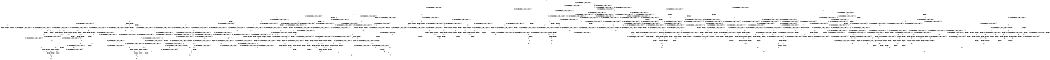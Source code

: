 digraph BCG {
size = "7, 10.5";
center = TRUE;
node [shape = circle];
0 [peripheries = 2];
0 -> 1 [label = "EX !0 !ATOMIC_EXCH_BRANCH (1, +1, TRUE, +1, 1, FALSE) !{}"];
0 -> 2 [label = "EX !2 !ATOMIC_EXCH_BRANCH (1, +1, TRUE, +0, 3, TRUE) !{}"];
0 -> 3 [label = "EX !1 !ATOMIC_EXCH_BRANCH (1, +0, TRUE, +0, 1, TRUE) !{}"];
1 -> 4 [label = "EX !2 !ATOMIC_EXCH_BRANCH (1, +1, TRUE, +0, 3, FALSE) !{0}"];
1 -> 5 [label = "EX !1 !ATOMIC_EXCH_BRANCH (1, +0, TRUE, +0, 1, FALSE) !{0}"];
1 -> 6 [label = "TERMINATE !0"];
2 -> 7 [label = "EX !0 !ATOMIC_EXCH_BRANCH (1, +1, TRUE, +1, 1, TRUE) !{0, 1, 2}"];
2 -> 8 [label = "EX !1 !ATOMIC_EXCH_BRANCH (1, +0, TRUE, +0, 1, FALSE) !{0, 1, 2}"];
2 -> 9 [label = "TERMINATE !2"];
2 -> 10 [label = "EX !0 !ATOMIC_EXCH_BRANCH (1, +1, TRUE, +1, 1, TRUE) !{0, 1, 2}"];
3 -> 11 [label = "EX !1 !ATOMIC_EXCH_BRANCH (1, +0, TRUE, +0, 1, TRUE) !{0, 1}"];
3 -> 12 [label = "EX !0 !ATOMIC_EXCH_BRANCH (1, +1, TRUE, +1, 1, FALSE) !{0, 1}"];
3 -> 13 [label = "EX !2 !ATOMIC_EXCH_BRANCH (1, +1, TRUE, +0, 3, TRUE) !{0, 1}"];
3 -> 14 [label = "EX !0 !ATOMIC_EXCH_BRANCH (1, +1, TRUE, +1, 1, FALSE) !{0, 1}"];
4 -> 15 [label = "EX !2 !ATOMIC_EXCH_BRANCH (1, +0, TRUE, +1, 1, TRUE) !{0, 1, 2}"];
4 -> 16 [label = "EX !1 !ATOMIC_EXCH_BRANCH (1, +0, TRUE, +0, 1, FALSE) !{0, 1, 2}"];
4 -> 17 [label = "TERMINATE !0"];
5 -> 18 [label = "EX !2 !ATOMIC_EXCH_BRANCH (1, +1, TRUE, +0, 3, TRUE) !{0, 1}"];
5 -> 19 [label = "TERMINATE !0"];
5 -> 20 [label = "TERMINATE !1"];
6 -> 21 [label = "EX !2 !ATOMIC_EXCH_BRANCH (1, +1, TRUE, +0, 3, FALSE) !{}"];
6 -> 22 [label = "EX !1 !ATOMIC_EXCH_BRANCH (1, +0, TRUE, +0, 1, FALSE) !{}"];
7 -> 7 [label = "EX !0 !ATOMIC_EXCH_BRANCH (1, +1, TRUE, +1, 1, TRUE) !{0, 1, 2}"];
7 -> 23 [label = "EX !1 !ATOMIC_EXCH_BRANCH (1, +0, TRUE, +0, 1, FALSE) !{0, 1, 2}"];
7 -> 24 [label = "TERMINATE !2"];
7 -> 10 [label = "EX !0 !ATOMIC_EXCH_BRANCH (1, +1, TRUE, +1, 1, TRUE) !{0, 1, 2}"];
8 -> 25 [label = "EX !0 !ATOMIC_EXCH_BRANCH (1, +1, TRUE, +1, 1, FALSE) !{0, 1, 2}"];
8 -> 26 [label = "TERMINATE !2"];
8 -> 27 [label = "TERMINATE !1"];
8 -> 28 [label = "EX !0 !ATOMIC_EXCH_BRANCH (1, +1, TRUE, +1, 1, FALSE) !{0, 1, 2}"];
9 -> 29 [label = "EX !0 !ATOMIC_EXCH_BRANCH (1, +1, TRUE, +1, 1, TRUE) !{0, 1}"];
9 -> 30 [label = "EX !1 !ATOMIC_EXCH_BRANCH (1, +0, TRUE, +0, 1, FALSE) !{0, 1}"];
9 -> 31 [label = "EX !0 !ATOMIC_EXCH_BRANCH (1, +1, TRUE, +1, 1, TRUE) !{0, 1}"];
10 -> 32 [label = "EX !1 !ATOMIC_EXCH_BRANCH (1, +0, TRUE, +0, 1, FALSE) !{0, 1, 2}"];
10 -> 10 [label = "EX !0 !ATOMIC_EXCH_BRANCH (1, +1, TRUE, +1, 1, TRUE) !{0, 1, 2}"];
10 -> 33 [label = "EX !1 !ATOMIC_EXCH_BRANCH (1, +0, TRUE, +0, 1, FALSE) !{0, 1, 2}"];
10 -> 34 [label = "TERMINATE !2"];
11 -> 11 [label = "EX !1 !ATOMIC_EXCH_BRANCH (1, +0, TRUE, +0, 1, TRUE) !{0, 1}"];
11 -> 12 [label = "EX !0 !ATOMIC_EXCH_BRANCH (1, +1, TRUE, +1, 1, FALSE) !{0, 1}"];
11 -> 13 [label = "EX !2 !ATOMIC_EXCH_BRANCH (1, +1, TRUE, +0, 3, TRUE) !{0, 1}"];
11 -> 14 [label = "EX !0 !ATOMIC_EXCH_BRANCH (1, +1, TRUE, +1, 1, FALSE) !{0, 1}"];
12 -> 35 [label = "EX !1 !ATOMIC_EXCH_BRANCH (1, +0, TRUE, +0, 1, FALSE) !{0, 1}"];
12 -> 36 [label = "EX !2 !ATOMIC_EXCH_BRANCH (1, +1, TRUE, +0, 3, FALSE) !{0, 1}"];
12 -> 37 [label = "TERMINATE !0"];
13 -> 8 [label = "EX !1 !ATOMIC_EXCH_BRANCH (1, +0, TRUE, +0, 1, FALSE) !{0, 1, 2}"];
13 -> 38 [label = "EX !0 !ATOMIC_EXCH_BRANCH (1, +1, TRUE, +1, 1, TRUE) !{0, 1, 2}"];
13 -> 39 [label = "TERMINATE !2"];
13 -> 40 [label = "EX !0 !ATOMIC_EXCH_BRANCH (1, +1, TRUE, +1, 1, TRUE) !{0, 1, 2}"];
14 -> 41 [label = "EX !1 !ATOMIC_EXCH_BRANCH (1, +0, TRUE, +0, 1, FALSE) !{0, 1}"];
14 -> 42 [label = "EX !1 !ATOMIC_EXCH_BRANCH (1, +0, TRUE, +0, 1, FALSE) !{0, 1}"];
14 -> 43 [label = "EX !2 !ATOMIC_EXCH_BRANCH (1, +1, TRUE, +0, 3, FALSE) !{0, 1}"];
14 -> 44 [label = "TERMINATE !0"];
15 -> 45 [label = "EX !2 !ATOMIC_EXCH_BRANCH (1, +1, TRUE, +0, 3, TRUE) !{0, 1, 2}"];
15 -> 46 [label = "EX !1 !ATOMIC_EXCH_BRANCH (1, +0, TRUE, +0, 1, TRUE) !{0, 1, 2}"];
15 -> 47 [label = "TERMINATE !0"];
16 -> 48 [label = "EX !2 !ATOMIC_EXCH_BRANCH (1, +0, TRUE, +1, 1, FALSE) !{0, 1, 2}"];
16 -> 49 [label = "TERMINATE !0"];
16 -> 50 [label = "TERMINATE !1"];
17 -> 51 [label = "EX !2 !ATOMIC_EXCH_BRANCH (1, +0, TRUE, +1, 1, TRUE) !{1, 2}"];
17 -> 52 [label = "EX !1 !ATOMIC_EXCH_BRANCH (1, +0, TRUE, +0, 1, FALSE) !{1, 2}"];
17 -> 53 [label = "EX !1 !ATOMIC_EXCH_BRANCH (1, +0, TRUE, +0, 1, FALSE) !{1, 2}"];
18 -> 54 [label = "TERMINATE !0"];
18 -> 55 [label = "TERMINATE !2"];
18 -> 56 [label = "TERMINATE !1"];
19 -> 57 [label = "EX !2 !ATOMIC_EXCH_BRANCH (1, +1, TRUE, +0, 3, TRUE) !{1}"];
19 -> 58 [label = "TERMINATE !1"];
20 -> 59 [label = "EX !2 !ATOMIC_EXCH_BRANCH (1, +1, TRUE, +0, 3, TRUE) !{0}"];
20 -> 58 [label = "TERMINATE !0"];
21 -> 51 [label = "EX !2 !ATOMIC_EXCH_BRANCH (1, +0, TRUE, +1, 1, TRUE) !{1, 2}"];
21 -> 52 [label = "EX !1 !ATOMIC_EXCH_BRANCH (1, +0, TRUE, +0, 1, FALSE) !{1, 2}"];
21 -> 53 [label = "EX !1 !ATOMIC_EXCH_BRANCH (1, +0, TRUE, +0, 1, FALSE) !{1, 2}"];
22 -> 57 [label = "EX !2 !ATOMIC_EXCH_BRANCH (1, +1, TRUE, +0, 3, TRUE) !{1}"];
22 -> 58 [label = "TERMINATE !1"];
23 -> 25 [label = "EX !0 !ATOMIC_EXCH_BRANCH (1, +1, TRUE, +1, 1, FALSE) !{0, 1, 2}"];
23 -> 60 [label = "TERMINATE !2"];
23 -> 61 [label = "TERMINATE !1"];
23 -> 28 [label = "EX !0 !ATOMIC_EXCH_BRANCH (1, +1, TRUE, +1, 1, FALSE) !{0, 1, 2}"];
24 -> 29 [label = "EX !0 !ATOMIC_EXCH_BRANCH (1, +1, TRUE, +1, 1, TRUE) !{0, 1}"];
24 -> 62 [label = "EX !1 !ATOMIC_EXCH_BRANCH (1, +0, TRUE, +0, 1, FALSE) !{0, 1}"];
24 -> 31 [label = "EX !0 !ATOMIC_EXCH_BRANCH (1, +1, TRUE, +1, 1, TRUE) !{0, 1}"];
25 -> 54 [label = "TERMINATE !0"];
25 -> 55 [label = "TERMINATE !2"];
25 -> 56 [label = "TERMINATE !1"];
26 -> 63 [label = "EX !0 !ATOMIC_EXCH_BRANCH (1, +1, TRUE, +1, 1, FALSE) !{0, 1}"];
26 -> 64 [label = "TERMINATE !1"];
26 -> 65 [label = "EX !0 !ATOMIC_EXCH_BRANCH (1, +1, TRUE, +1, 1, FALSE) !{0, 1}"];
27 -> 66 [label = "EX !0 !ATOMIC_EXCH_BRANCH (1, +1, TRUE, +1, 1, FALSE) !{0, 2}"];
27 -> 64 [label = "TERMINATE !2"];
27 -> 67 [label = "EX !0 !ATOMIC_EXCH_BRANCH (1, +1, TRUE, +1, 1, FALSE) !{0, 2}"];
28 -> 68 [label = "TERMINATE !0"];
28 -> 69 [label = "TERMINATE !2"];
28 -> 70 [label = "TERMINATE !1"];
29 -> 29 [label = "EX !0 !ATOMIC_EXCH_BRANCH (1, +1, TRUE, +1, 1, TRUE) !{0, 1}"];
29 -> 62 [label = "EX !1 !ATOMIC_EXCH_BRANCH (1, +0, TRUE, +0, 1, FALSE) !{0, 1}"];
29 -> 31 [label = "EX !0 !ATOMIC_EXCH_BRANCH (1, +1, TRUE, +1, 1, TRUE) !{0, 1}"];
30 -> 63 [label = "EX !0 !ATOMIC_EXCH_BRANCH (1, +1, TRUE, +1, 1, FALSE) !{0, 1}"];
30 -> 64 [label = "TERMINATE !1"];
30 -> 65 [label = "EX !0 !ATOMIC_EXCH_BRANCH (1, +1, TRUE, +1, 1, FALSE) !{0, 1}"];
31 -> 71 [label = "EX !1 !ATOMIC_EXCH_BRANCH (1, +0, TRUE, +0, 1, FALSE) !{0, 1}"];
31 -> 31 [label = "EX !0 !ATOMIC_EXCH_BRANCH (1, +1, TRUE, +1, 1, TRUE) !{0, 1}"];
31 -> 72 [label = "EX !1 !ATOMIC_EXCH_BRANCH (1, +0, TRUE, +0, 1, FALSE) !{0, 1}"];
32 -> 73 [label = "EX !0 !ATOMIC_EXCH_BRANCH (1, +1, TRUE, +1, 1, FALSE) !{0, 1, 2}"];
32 -> 74 [label = "TERMINATE !2"];
32 -> 75 [label = "TERMINATE !1"];
33 -> 28 [label = "EX !0 !ATOMIC_EXCH_BRANCH (1, +1, TRUE, +1, 1, FALSE) !{0, 1, 2}"];
33 -> 76 [label = "TERMINATE !2"];
33 -> 77 [label = "TERMINATE !1"];
34 -> 78 [label = "EX !0 !ATOMIC_EXCH_BRANCH (1, +1, TRUE, +1, 1, TRUE) !{0, 1}"];
34 -> 79 [label = "EX !1 !ATOMIC_EXCH_BRANCH (1, +0, TRUE, +0, 1, FALSE) !{0, 1}"];
35 -> 18 [label = "EX !2 !ATOMIC_EXCH_BRANCH (1, +1, TRUE, +0, 3, TRUE) !{0, 1}"];
35 -> 19 [label = "TERMINATE !0"];
35 -> 20 [label = "TERMINATE !1"];
36 -> 16 [label = "EX !1 !ATOMIC_EXCH_BRANCH (1, +0, TRUE, +0, 1, FALSE) !{0, 1, 2}"];
36 -> 80 [label = "EX !2 !ATOMIC_EXCH_BRANCH (1, +0, TRUE, +1, 1, TRUE) !{0, 1, 2}"];
36 -> 81 [label = "TERMINATE !0"];
37 -> 82 [label = "EX !1 !ATOMIC_EXCH_BRANCH (1, +0, TRUE, +0, 1, FALSE) !{1}"];
37 -> 83 [label = "EX !2 !ATOMIC_EXCH_BRANCH (1, +1, TRUE, +0, 3, FALSE) !{1}"];
37 -> 84 [label = "EX !1 !ATOMIC_EXCH_BRANCH (1, +0, TRUE, +0, 1, FALSE) !{1}"];
38 -> 38 [label = "EX !0 !ATOMIC_EXCH_BRANCH (1, +1, TRUE, +1, 1, TRUE) !{0, 1, 2}"];
38 -> 23 [label = "EX !1 !ATOMIC_EXCH_BRANCH (1, +0, TRUE, +0, 1, FALSE) !{0, 1, 2}"];
38 -> 85 [label = "TERMINATE !2"];
38 -> 40 [label = "EX !0 !ATOMIC_EXCH_BRANCH (1, +1, TRUE, +1, 1, TRUE) !{0, 1, 2}"];
39 -> 30 [label = "EX !1 !ATOMIC_EXCH_BRANCH (1, +0, TRUE, +0, 1, FALSE) !{0, 1}"];
39 -> 86 [label = "EX !0 !ATOMIC_EXCH_BRANCH (1, +1, TRUE, +1, 1, TRUE) !{0, 1}"];
39 -> 87 [label = "EX !0 !ATOMIC_EXCH_BRANCH (1, +1, TRUE, +1, 1, TRUE) !{0, 1}"];
40 -> 32 [label = "EX !1 !ATOMIC_EXCH_BRANCH (1, +0, TRUE, +0, 1, FALSE) !{0, 1, 2}"];
40 -> 40 [label = "EX !0 !ATOMIC_EXCH_BRANCH (1, +1, TRUE, +1, 1, TRUE) !{0, 1, 2}"];
40 -> 33 [label = "EX !1 !ATOMIC_EXCH_BRANCH (1, +0, TRUE, +0, 1, FALSE) !{0, 1, 2}"];
40 -> 88 [label = "TERMINATE !2"];
41 -> 89 [label = "EX !2 !ATOMIC_EXCH_BRANCH (1, +1, TRUE, +0, 3, TRUE) !{0, 1}"];
41 -> 90 [label = "TERMINATE !0"];
41 -> 91 [label = "TERMINATE !1"];
42 -> 92 [label = "EX !2 !ATOMIC_EXCH_BRANCH (1, +1, TRUE, +0, 3, TRUE) !{0, 1}"];
42 -> 93 [label = "TERMINATE !0"];
42 -> 94 [label = "TERMINATE !1"];
43 -> 95 [label = "EX !1 !ATOMIC_EXCH_BRANCH (1, +0, TRUE, +0, 1, FALSE) !{0, 1, 2}"];
43 -> 96 [label = "EX !2 !ATOMIC_EXCH_BRANCH (1, +0, TRUE, +1, 1, TRUE) !{0, 1, 2}"];
43 -> 97 [label = "TERMINATE !0"];
44 -> 98 [label = "EX !1 !ATOMIC_EXCH_BRANCH (1, +0, TRUE, +0, 1, FALSE) !{1}"];
44 -> 99 [label = "EX !2 !ATOMIC_EXCH_BRANCH (1, +1, TRUE, +0, 3, FALSE) !{1}"];
45 -> 100 [label = "EX !1 !ATOMIC_EXCH_BRANCH (1, +0, TRUE, +0, 1, FALSE) !{0, 1, 2}"];
45 -> 101 [label = "TERMINATE !0"];
45 -> 102 [label = "TERMINATE !2"];
46 -> 46 [label = "EX !1 !ATOMIC_EXCH_BRANCH (1, +0, TRUE, +0, 1, TRUE) !{0, 1, 2}"];
46 -> 103 [label = "EX !2 !ATOMIC_EXCH_BRANCH (1, +1, TRUE, +0, 3, TRUE) !{0, 1, 2}"];
46 -> 104 [label = "TERMINATE !0"];
47 -> 105 [label = "EX !2 !ATOMIC_EXCH_BRANCH (1, +1, TRUE, +0, 3, TRUE) !{1, 2}"];
47 -> 106 [label = "EX !1 !ATOMIC_EXCH_BRANCH (1, +0, TRUE, +0, 1, TRUE) !{1, 2}"];
47 -> 107 [label = "EX !1 !ATOMIC_EXCH_BRANCH (1, +0, TRUE, +0, 1, TRUE) !{1, 2}"];
48 -> 108 [label = "TERMINATE !0"];
48 -> 109 [label = "TERMINATE !2"];
48 -> 110 [label = "TERMINATE !1"];
49 -> 111 [label = "EX !2 !ATOMIC_EXCH_BRANCH (1, +0, TRUE, +1, 1, FALSE) !{1, 2}"];
49 -> 112 [label = "TERMINATE !1"];
50 -> 113 [label = "EX !2 !ATOMIC_EXCH_BRANCH (1, +0, TRUE, +1, 1, FALSE) !{0, 2}"];
50 -> 112 [label = "TERMINATE !0"];
51 -> 105 [label = "EX !2 !ATOMIC_EXCH_BRANCH (1, +1, TRUE, +0, 3, TRUE) !{1, 2}"];
51 -> 106 [label = "EX !1 !ATOMIC_EXCH_BRANCH (1, +0, TRUE, +0, 1, TRUE) !{1, 2}"];
51 -> 107 [label = "EX !1 !ATOMIC_EXCH_BRANCH (1, +0, TRUE, +0, 1, TRUE) !{1, 2}"];
52 -> 111 [label = "EX !2 !ATOMIC_EXCH_BRANCH (1, +0, TRUE, +1, 1, FALSE) !{1, 2}"];
52 -> 112 [label = "TERMINATE !1"];
53 -> 114 [label = "EX !2 !ATOMIC_EXCH_BRANCH (1, +0, TRUE, +1, 1, FALSE) !{1, 2}"];
53 -> 115 [label = "EX !2 !ATOMIC_EXCH_BRANCH (1, +0, TRUE, +1, 1, FALSE) !{1, 2}"];
53 -> 116 [label = "TERMINATE !1"];
54 -> 117 [label = "TERMINATE !2"];
54 -> 118 [label = "TERMINATE !1"];
55 -> 117 [label = "TERMINATE !0"];
55 -> 119 [label = "TERMINATE !1"];
56 -> 118 [label = "TERMINATE !0"];
56 -> 119 [label = "TERMINATE !2"];
57 -> 117 [label = "TERMINATE !2"];
57 -> 118 [label = "TERMINATE !1"];
58 -> 120 [label = "EX !2 !ATOMIC_EXCH_BRANCH (1, +1, TRUE, +0, 3, TRUE) !{}"];
59 -> 118 [label = "TERMINATE !0"];
59 -> 119 [label = "TERMINATE !2"];
60 -> 63 [label = "EX !0 !ATOMIC_EXCH_BRANCH (1, +1, TRUE, +1, 1, FALSE) !{0, 1}"];
60 -> 121 [label = "TERMINATE !1"];
60 -> 65 [label = "EX !0 !ATOMIC_EXCH_BRANCH (1, +1, TRUE, +1, 1, FALSE) !{0, 1}"];
61 -> 66 [label = "EX !0 !ATOMIC_EXCH_BRANCH (1, +1, TRUE, +1, 1, FALSE) !{0, 2}"];
61 -> 121 [label = "TERMINATE !2"];
61 -> 67 [label = "EX !0 !ATOMIC_EXCH_BRANCH (1, +1, TRUE, +1, 1, FALSE) !{0, 2}"];
62 -> 63 [label = "EX !0 !ATOMIC_EXCH_BRANCH (1, +1, TRUE, +1, 1, FALSE) !{0, 1}"];
62 -> 121 [label = "TERMINATE !1"];
62 -> 65 [label = "EX !0 !ATOMIC_EXCH_BRANCH (1, +1, TRUE, +1, 1, FALSE) !{0, 1}"];
63 -> 117 [label = "TERMINATE !0"];
63 -> 119 [label = "TERMINATE !1"];
64 -> 122 [label = "EX !0 !ATOMIC_EXCH_BRANCH (1, +1, TRUE, +1, 1, FALSE) !{0}"];
64 -> 123 [label = "EX !0 !ATOMIC_EXCH_BRANCH (1, +1, TRUE, +1, 1, FALSE) !{0}"];
65 -> 124 [label = "TERMINATE !0"];
65 -> 125 [label = "TERMINATE !1"];
66 -> 118 [label = "TERMINATE !0"];
66 -> 119 [label = "TERMINATE !2"];
67 -> 126 [label = "TERMINATE !0"];
67 -> 127 [label = "TERMINATE !2"];
68 -> 128 [label = "TERMINATE !2"];
68 -> 129 [label = "TERMINATE !1"];
69 -> 128 [label = "TERMINATE !0"];
69 -> 130 [label = "TERMINATE !1"];
70 -> 129 [label = "TERMINATE !0"];
70 -> 130 [label = "TERMINATE !2"];
71 -> 131 [label = "EX !0 !ATOMIC_EXCH_BRANCH (1, +1, TRUE, +1, 1, FALSE) !{0, 1}"];
71 -> 132 [label = "TERMINATE !1"];
71 -> 65 [label = "EX !0 !ATOMIC_EXCH_BRANCH (1, +1, TRUE, +1, 1, FALSE) !{0, 1}"];
72 -> 65 [label = "EX !0 !ATOMIC_EXCH_BRANCH (1, +1, TRUE, +1, 1, FALSE) !{0, 1}"];
72 -> 133 [label = "TERMINATE !1"];
73 -> 134 [label = "TERMINATE !0"];
73 -> 135 [label = "TERMINATE !2"];
73 -> 136 [label = "TERMINATE !1"];
74 -> 137 [label = "EX !0 !ATOMIC_EXCH_BRANCH (1, +1, TRUE, +1, 1, FALSE) !{0, 1}"];
74 -> 138 [label = "TERMINATE !1"];
75 -> 139 [label = "EX !0 !ATOMIC_EXCH_BRANCH (1, +1, TRUE, +1, 1, FALSE) !{0, 2}"];
75 -> 138 [label = "TERMINATE !2"];
76 -> 140 [label = "EX !0 !ATOMIC_EXCH_BRANCH (1, +1, TRUE, +1, 1, FALSE) !{0, 1}"];
76 -> 141 [label = "TERMINATE !1"];
77 -> 142 [label = "EX !0 !ATOMIC_EXCH_BRANCH (1, +1, TRUE, +1, 1, FALSE) !{0, 2}"];
77 -> 141 [label = "TERMINATE !2"];
78 -> 78 [label = "EX !0 !ATOMIC_EXCH_BRANCH (1, +1, TRUE, +1, 1, TRUE) !{0, 1}"];
78 -> 79 [label = "EX !1 !ATOMIC_EXCH_BRANCH (1, +0, TRUE, +0, 1, FALSE) !{0, 1}"];
79 -> 140 [label = "EX !0 !ATOMIC_EXCH_BRANCH (1, +1, TRUE, +1, 1, FALSE) !{0, 1}"];
79 -> 141 [label = "TERMINATE !1"];
80 -> 46 [label = "EX !1 !ATOMIC_EXCH_BRANCH (1, +0, TRUE, +0, 1, TRUE) !{0, 1, 2}"];
80 -> 103 [label = "EX !2 !ATOMIC_EXCH_BRANCH (1, +1, TRUE, +0, 3, TRUE) !{0, 1, 2}"];
80 -> 104 [label = "TERMINATE !0"];
81 -> 52 [label = "EX !1 !ATOMIC_EXCH_BRANCH (1, +0, TRUE, +0, 1, FALSE) !{1, 2}"];
81 -> 143 [label = "EX !2 !ATOMIC_EXCH_BRANCH (1, +0, TRUE, +1, 1, TRUE) !{1, 2}"];
81 -> 53 [label = "EX !1 !ATOMIC_EXCH_BRANCH (1, +0, TRUE, +0, 1, FALSE) !{1, 2}"];
82 -> 57 [label = "EX !2 !ATOMIC_EXCH_BRANCH (1, +1, TRUE, +0, 3, TRUE) !{1}"];
82 -> 58 [label = "TERMINATE !1"];
83 -> 52 [label = "EX !1 !ATOMIC_EXCH_BRANCH (1, +0, TRUE, +0, 1, FALSE) !{1, 2}"];
83 -> 143 [label = "EX !2 !ATOMIC_EXCH_BRANCH (1, +0, TRUE, +1, 1, TRUE) !{1, 2}"];
83 -> 53 [label = "EX !1 !ATOMIC_EXCH_BRANCH (1, +0, TRUE, +0, 1, FALSE) !{1, 2}"];
84 -> 144 [label = "EX !2 !ATOMIC_EXCH_BRANCH (1, +1, TRUE, +0, 3, TRUE) !{1}"];
84 -> 145 [label = "TERMINATE !1"];
85 -> 86 [label = "EX !0 !ATOMIC_EXCH_BRANCH (1, +1, TRUE, +1, 1, TRUE) !{0, 1}"];
85 -> 62 [label = "EX !1 !ATOMIC_EXCH_BRANCH (1, +0, TRUE, +0, 1, FALSE) !{0, 1}"];
85 -> 87 [label = "EX !0 !ATOMIC_EXCH_BRANCH (1, +1, TRUE, +1, 1, TRUE) !{0, 1}"];
86 -> 86 [label = "EX !0 !ATOMIC_EXCH_BRANCH (1, +1, TRUE, +1, 1, TRUE) !{0, 1}"];
86 -> 62 [label = "EX !1 !ATOMIC_EXCH_BRANCH (1, +0, TRUE, +0, 1, FALSE) !{0, 1}"];
86 -> 87 [label = "EX !0 !ATOMIC_EXCH_BRANCH (1, +1, TRUE, +1, 1, TRUE) !{0, 1}"];
87 -> 71 [label = "EX !1 !ATOMIC_EXCH_BRANCH (1, +0, TRUE, +0, 1, FALSE) !{0, 1}"];
87 -> 87 [label = "EX !0 !ATOMIC_EXCH_BRANCH (1, +1, TRUE, +1, 1, TRUE) !{0, 1}"];
87 -> 72 [label = "EX !1 !ATOMIC_EXCH_BRANCH (1, +0, TRUE, +0, 1, FALSE) !{0, 1}"];
88 -> 146 [label = "EX !0 !ATOMIC_EXCH_BRANCH (1, +1, TRUE, +1, 1, TRUE) !{0, 1}"];
88 -> 79 [label = "EX !1 !ATOMIC_EXCH_BRANCH (1, +0, TRUE, +0, 1, FALSE) !{0, 1}"];
89 -> 147 [label = "TERMINATE !0"];
89 -> 148 [label = "TERMINATE !2"];
89 -> 149 [label = "TERMINATE !1"];
90 -> 150 [label = "EX !2 !ATOMIC_EXCH_BRANCH (1, +1, TRUE, +0, 3, TRUE) !{1}"];
90 -> 151 [label = "TERMINATE !1"];
91 -> 152 [label = "EX !2 !ATOMIC_EXCH_BRANCH (1, +1, TRUE, +0, 3, TRUE) !{0}"];
91 -> 151 [label = "TERMINATE !0"];
92 -> 153 [label = "TERMINATE !0"];
92 -> 154 [label = "TERMINATE !2"];
92 -> 155 [label = "TERMINATE !1"];
93 -> 156 [label = "EX !2 !ATOMIC_EXCH_BRANCH (1, +1, TRUE, +0, 3, TRUE) !{1}"];
93 -> 157 [label = "TERMINATE !1"];
94 -> 158 [label = "EX !2 !ATOMIC_EXCH_BRANCH (1, +1, TRUE, +0, 3, TRUE) !{0}"];
94 -> 157 [label = "TERMINATE !0"];
95 -> 159 [label = "EX !2 !ATOMIC_EXCH_BRANCH (1, +0, TRUE, +1, 1, FALSE) !{0, 1, 2}"];
95 -> 160 [label = "TERMINATE !0"];
95 -> 161 [label = "TERMINATE !1"];
96 -> 162 [label = "EX !1 !ATOMIC_EXCH_BRANCH (1, +0, TRUE, +0, 1, TRUE) !{0, 1, 2}"];
96 -> 163 [label = "EX !2 !ATOMIC_EXCH_BRANCH (1, +1, TRUE, +0, 3, TRUE) !{0, 1, 2}"];
96 -> 164 [label = "TERMINATE !0"];
97 -> 165 [label = "EX !1 !ATOMIC_EXCH_BRANCH (1, +0, TRUE, +0, 1, FALSE) !{1, 2}"];
97 -> 166 [label = "EX !2 !ATOMIC_EXCH_BRANCH (1, +0, TRUE, +1, 1, TRUE) !{1, 2}"];
98 -> 156 [label = "EX !2 !ATOMIC_EXCH_BRANCH (1, +1, TRUE, +0, 3, TRUE) !{1}"];
98 -> 157 [label = "TERMINATE !1"];
99 -> 165 [label = "EX !1 !ATOMIC_EXCH_BRANCH (1, +0, TRUE, +0, 1, FALSE) !{1, 2}"];
99 -> 166 [label = "EX !2 !ATOMIC_EXCH_BRANCH (1, +0, TRUE, +1, 1, TRUE) !{1, 2}"];
100 -> 108 [label = "TERMINATE !0"];
100 -> 109 [label = "TERMINATE !2"];
100 -> 110 [label = "TERMINATE !1"];
101 -> 167 [label = "EX !1 !ATOMIC_EXCH_BRANCH (1, +0, TRUE, +0, 1, FALSE) !{1, 2}"];
101 -> 168 [label = "TERMINATE !2"];
101 -> 169 [label = "EX !1 !ATOMIC_EXCH_BRANCH (1, +0, TRUE, +0, 1, FALSE) !{1, 2}"];
102 -> 170 [label = "EX !1 !ATOMIC_EXCH_BRANCH (1, +0, TRUE, +0, 1, FALSE) !{0, 1}"];
102 -> 168 [label = "TERMINATE !0"];
103 -> 100 [label = "EX !1 !ATOMIC_EXCH_BRANCH (1, +0, TRUE, +0, 1, FALSE) !{0, 1, 2}"];
103 -> 171 [label = "TERMINATE !0"];
103 -> 172 [label = "TERMINATE !2"];
104 -> 106 [label = "EX !1 !ATOMIC_EXCH_BRANCH (1, +0, TRUE, +0, 1, TRUE) !{1, 2}"];
104 -> 173 [label = "EX !2 !ATOMIC_EXCH_BRANCH (1, +1, TRUE, +0, 3, TRUE) !{1, 2}"];
104 -> 107 [label = "EX !1 !ATOMIC_EXCH_BRANCH (1, +0, TRUE, +0, 1, TRUE) !{1, 2}"];
105 -> 167 [label = "EX !1 !ATOMIC_EXCH_BRANCH (1, +0, TRUE, +0, 1, FALSE) !{1, 2}"];
105 -> 168 [label = "TERMINATE !2"];
105 -> 169 [label = "EX !1 !ATOMIC_EXCH_BRANCH (1, +0, TRUE, +0, 1, FALSE) !{1, 2}"];
106 -> 106 [label = "EX !1 !ATOMIC_EXCH_BRANCH (1, +0, TRUE, +0, 1, TRUE) !{1, 2}"];
106 -> 173 [label = "EX !2 !ATOMIC_EXCH_BRANCH (1, +1, TRUE, +0, 3, TRUE) !{1, 2}"];
106 -> 107 [label = "EX !1 !ATOMIC_EXCH_BRANCH (1, +0, TRUE, +0, 1, TRUE) !{1, 2}"];
107 -> 174 [label = "EX !2 !ATOMIC_EXCH_BRANCH (1, +1, TRUE, +0, 3, TRUE) !{1, 2}"];
107 -> 107 [label = "EX !1 !ATOMIC_EXCH_BRANCH (1, +0, TRUE, +0, 1, TRUE) !{1, 2}"];
107 -> 175 [label = "EX !2 !ATOMIC_EXCH_BRANCH (1, +1, TRUE, +0, 3, TRUE) !{1, 2}"];
108 -> 176 [label = "TERMINATE !2"];
108 -> 177 [label = "TERMINATE !1"];
109 -> 176 [label = "TERMINATE !0"];
109 -> 178 [label = "TERMINATE !1"];
110 -> 177 [label = "TERMINATE !0"];
110 -> 178 [label = "TERMINATE !2"];
111 -> 176 [label = "TERMINATE !2"];
111 -> 177 [label = "TERMINATE !1"];
112 -> 179 [label = "EX !2 !ATOMIC_EXCH_BRANCH (1, +0, TRUE, +1, 1, FALSE) !{2}"];
112 -> 180 [label = "EX !2 !ATOMIC_EXCH_BRANCH (1, +0, TRUE, +1, 1, FALSE) !{2}"];
113 -> 177 [label = "TERMINATE !0"];
113 -> 178 [label = "TERMINATE !2"];
114 -> 181 [label = "TERMINATE !2"];
114 -> 182 [label = "TERMINATE !1"];
115 -> 183 [label = "TERMINATE !2"];
115 -> 184 [label = "TERMINATE !1"];
116 -> 185 [label = "EX !2 !ATOMIC_EXCH_BRANCH (1, +0, TRUE, +1, 1, FALSE) !{2}"];
117 -> 186 [label = "TERMINATE !1"];
118 -> 186 [label = "TERMINATE !2"];
119 -> 186 [label = "TERMINATE !0"];
120 -> 186 [label = "TERMINATE !2"];
121 -> 122 [label = "EX !0 !ATOMIC_EXCH_BRANCH (1, +1, TRUE, +1, 1, FALSE) !{0}"];
121 -> 123 [label = "EX !0 !ATOMIC_EXCH_BRANCH (1, +1, TRUE, +1, 1, FALSE) !{0}"];
122 -> 186 [label = "TERMINATE !0"];
123 -> 187 [label = "TERMINATE !0"];
124 -> 188 [label = "TERMINATE !1"];
125 -> 188 [label = "TERMINATE !0"];
126 -> 189 [label = "TERMINATE !2"];
127 -> 189 [label = "TERMINATE !0"];
128 -> 190 [label = "TERMINATE !1"];
129 -> 190 [label = "TERMINATE !2"];
130 -> 190 [label = "TERMINATE !0"];
131 -> 191 [label = "TERMINATE !0"];
131 -> 192 [label = "TERMINATE !1"];
132 -> 193 [label = "EX !0 !ATOMIC_EXCH_BRANCH (1, +1, TRUE, +1, 1, FALSE) !{0}"];
133 -> 194 [label = "EX !0 !ATOMIC_EXCH_BRANCH (1, +1, TRUE, +1, 1, FALSE) !{0}"];
134 -> 195 [label = "TERMINATE !2"];
134 -> 196 [label = "TERMINATE !1"];
135 -> 195 [label = "TERMINATE !0"];
135 -> 197 [label = "TERMINATE !1"];
136 -> 196 [label = "TERMINATE !0"];
136 -> 197 [label = "TERMINATE !2"];
137 -> 195 [label = "TERMINATE !0"];
137 -> 197 [label = "TERMINATE !1"];
138 -> 198 [label = "EX !0 !ATOMIC_EXCH_BRANCH (1, +1, TRUE, +1, 1, FALSE) !{0}"];
139 -> 196 [label = "TERMINATE !0"];
139 -> 197 [label = "TERMINATE !2"];
140 -> 128 [label = "TERMINATE !0"];
140 -> 130 [label = "TERMINATE !1"];
141 -> 199 [label = "EX !0 !ATOMIC_EXCH_BRANCH (1, +1, TRUE, +1, 1, FALSE) !{0}"];
142 -> 129 [label = "TERMINATE !0"];
142 -> 130 [label = "TERMINATE !2"];
143 -> 106 [label = "EX !1 !ATOMIC_EXCH_BRANCH (1, +0, TRUE, +0, 1, TRUE) !{1, 2}"];
143 -> 173 [label = "EX !2 !ATOMIC_EXCH_BRANCH (1, +1, TRUE, +0, 3, TRUE) !{1, 2}"];
143 -> 107 [label = "EX !1 !ATOMIC_EXCH_BRANCH (1, +0, TRUE, +0, 1, TRUE) !{1, 2}"];
144 -> 200 [label = "TERMINATE !2"];
144 -> 201 [label = "TERMINATE !1"];
145 -> 202 [label = "EX !2 !ATOMIC_EXCH_BRANCH (1, +1, TRUE, +0, 3, TRUE) !{}"];
146 -> 146 [label = "EX !0 !ATOMIC_EXCH_BRANCH (1, +1, TRUE, +1, 1, TRUE) !{0, 1}"];
146 -> 79 [label = "EX !1 !ATOMIC_EXCH_BRANCH (1, +0, TRUE, +0, 1, FALSE) !{0, 1}"];
147 -> 191 [label = "TERMINATE !2"];
147 -> 203 [label = "TERMINATE !1"];
148 -> 191 [label = "TERMINATE !0"];
148 -> 192 [label = "TERMINATE !1"];
149 -> 203 [label = "TERMINATE !0"];
149 -> 192 [label = "TERMINATE !2"];
150 -> 191 [label = "TERMINATE !2"];
150 -> 203 [label = "TERMINATE !1"];
151 -> 204 [label = "EX !2 !ATOMIC_EXCH_BRANCH (1, +1, TRUE, +0, 3, TRUE) !{}"];
152 -> 203 [label = "TERMINATE !0"];
152 -> 192 [label = "TERMINATE !2"];
153 -> 124 [label = "TERMINATE !2"];
153 -> 205 [label = "TERMINATE !1"];
154 -> 124 [label = "TERMINATE !0"];
154 -> 125 [label = "TERMINATE !1"];
155 -> 205 [label = "TERMINATE !0"];
155 -> 125 [label = "TERMINATE !2"];
156 -> 124 [label = "TERMINATE !2"];
156 -> 205 [label = "TERMINATE !1"];
157 -> 206 [label = "EX !2 !ATOMIC_EXCH_BRANCH (1, +1, TRUE, +0, 3, TRUE) !{}"];
158 -> 205 [label = "TERMINATE !0"];
158 -> 125 [label = "TERMINATE !2"];
159 -> 207 [label = "TERMINATE !0"];
159 -> 208 [label = "TERMINATE !2"];
159 -> 209 [label = "TERMINATE !1"];
160 -> 210 [label = "EX !2 !ATOMIC_EXCH_BRANCH (1, +0, TRUE, +1, 1, FALSE) !{1, 2}"];
160 -> 211 [label = "TERMINATE !1"];
161 -> 212 [label = "EX !2 !ATOMIC_EXCH_BRANCH (1, +0, TRUE, +1, 1, FALSE) !{0, 2}"];
161 -> 211 [label = "TERMINATE !0"];
162 -> 162 [label = "EX !1 !ATOMIC_EXCH_BRANCH (1, +0, TRUE, +0, 1, TRUE) !{0, 1, 2}"];
162 -> 163 [label = "EX !2 !ATOMIC_EXCH_BRANCH (1, +1, TRUE, +0, 3, TRUE) !{0, 1, 2}"];
162 -> 164 [label = "TERMINATE !0"];
163 -> 213 [label = "EX !1 !ATOMIC_EXCH_BRANCH (1, +0, TRUE, +0, 1, FALSE) !{0, 1, 2}"];
163 -> 214 [label = "TERMINATE !0"];
163 -> 215 [label = "TERMINATE !2"];
164 -> 216 [label = "EX !1 !ATOMIC_EXCH_BRANCH (1, +0, TRUE, +0, 1, TRUE) !{1, 2}"];
164 -> 217 [label = "EX !2 !ATOMIC_EXCH_BRANCH (1, +1, TRUE, +0, 3, TRUE) !{1, 2}"];
165 -> 210 [label = "EX !2 !ATOMIC_EXCH_BRANCH (1, +0, TRUE, +1, 1, FALSE) !{1, 2}"];
165 -> 211 [label = "TERMINATE !1"];
166 -> 216 [label = "EX !1 !ATOMIC_EXCH_BRANCH (1, +0, TRUE, +0, 1, TRUE) !{1, 2}"];
166 -> 217 [label = "EX !2 !ATOMIC_EXCH_BRANCH (1, +1, TRUE, +0, 3, TRUE) !{1, 2}"];
167 -> 176 [label = "TERMINATE !2"];
167 -> 177 [label = "TERMINATE !1"];
168 -> 218 [label = "EX !1 !ATOMIC_EXCH_BRANCH (1, +0, TRUE, +0, 1, FALSE) !{1}"];
168 -> 219 [label = "EX !1 !ATOMIC_EXCH_BRANCH (1, +0, TRUE, +0, 1, FALSE) !{1}"];
169 -> 183 [label = "TERMINATE !2"];
169 -> 184 [label = "TERMINATE !1"];
170 -> 176 [label = "TERMINATE !0"];
170 -> 178 [label = "TERMINATE !1"];
171 -> 167 [label = "EX !1 !ATOMIC_EXCH_BRANCH (1, +0, TRUE, +0, 1, FALSE) !{1, 2}"];
171 -> 220 [label = "TERMINATE !2"];
171 -> 169 [label = "EX !1 !ATOMIC_EXCH_BRANCH (1, +0, TRUE, +0, 1, FALSE) !{1, 2}"];
172 -> 170 [label = "EX !1 !ATOMIC_EXCH_BRANCH (1, +0, TRUE, +0, 1, FALSE) !{0, 1}"];
172 -> 220 [label = "TERMINATE !0"];
173 -> 167 [label = "EX !1 !ATOMIC_EXCH_BRANCH (1, +0, TRUE, +0, 1, FALSE) !{1, 2}"];
173 -> 220 [label = "TERMINATE !2"];
173 -> 169 [label = "EX !1 !ATOMIC_EXCH_BRANCH (1, +0, TRUE, +0, 1, FALSE) !{1, 2}"];
174 -> 221 [label = "EX !1 !ATOMIC_EXCH_BRANCH (1, +0, TRUE, +0, 1, FALSE) !{1, 2}"];
174 -> 222 [label = "TERMINATE !2"];
174 -> 169 [label = "EX !1 !ATOMIC_EXCH_BRANCH (1, +0, TRUE, +0, 1, FALSE) !{1, 2}"];
175 -> 169 [label = "EX !1 !ATOMIC_EXCH_BRANCH (1, +0, TRUE, +0, 1, FALSE) !{1, 2}"];
175 -> 223 [label = "TERMINATE !2"];
176 -> 224 [label = "TERMINATE !1"];
177 -> 224 [label = "TERMINATE !2"];
178 -> 224 [label = "TERMINATE !0"];
179 -> 224 [label = "TERMINATE !2"];
180 -> 225 [label = "TERMINATE !2"];
181 -> 226 [label = "TERMINATE !1"];
182 -> 226 [label = "TERMINATE !2"];
183 -> 227 [label = "TERMINATE !1"];
184 -> 227 [label = "TERMINATE !2"];
185 -> 227 [label = "TERMINATE !2"];
186 -> 228 [label = "exit"];
187 -> 229 [label = "exit"];
188 -> 230 [label = "exit"];
189 -> 231 [label = "exit"];
190 -> 232 [label = "exit"];
191 -> 233 [label = "TERMINATE !1"];
192 -> 233 [label = "TERMINATE !0"];
193 -> 233 [label = "TERMINATE !0"];
194 -> 188 [label = "TERMINATE !0"];
195 -> 234 [label = "TERMINATE !1"];
196 -> 234 [label = "TERMINATE !2"];
197 -> 234 [label = "TERMINATE !0"];
198 -> 234 [label = "TERMINATE !0"];
199 -> 190 [label = "TERMINATE !0"];
200 -> 235 [label = "TERMINATE !1"];
201 -> 235 [label = "TERMINATE !2"];
202 -> 235 [label = "TERMINATE !2"];
203 -> 233 [label = "TERMINATE !2"];
204 -> 233 [label = "TERMINATE !2"];
205 -> 188 [label = "TERMINATE !2"];
206 -> 188 [label = "TERMINATE !2"];
207 -> 236 [label = "TERMINATE !2"];
207 -> 237 [label = "TERMINATE !1"];
208 -> 236 [label = "TERMINATE !0"];
208 -> 238 [label = "TERMINATE !1"];
209 -> 237 [label = "TERMINATE !0"];
209 -> 238 [label = "TERMINATE !2"];
210 -> 236 [label = "TERMINATE !2"];
210 -> 237 [label = "TERMINATE !1"];
211 -> 239 [label = "EX !2 !ATOMIC_EXCH_BRANCH (1, +0, TRUE, +1, 1, FALSE) !{2}"];
212 -> 237 [label = "TERMINATE !0"];
212 -> 238 [label = "TERMINATE !2"];
213 -> 207 [label = "TERMINATE !0"];
213 -> 208 [label = "TERMINATE !2"];
213 -> 209 [label = "TERMINATE !1"];
214 -> 240 [label = "EX !1 !ATOMIC_EXCH_BRANCH (1, +0, TRUE, +0, 1, FALSE) !{1, 2}"];
214 -> 241 [label = "TERMINATE !2"];
215 -> 242 [label = "EX !1 !ATOMIC_EXCH_BRANCH (1, +0, TRUE, +0, 1, FALSE) !{0, 1}"];
215 -> 243 [label = "EX !1 !ATOMIC_EXCH_BRANCH (1, +0, TRUE, +0, 1, FALSE) !{0, 1}"];
215 -> 241 [label = "TERMINATE !0"];
216 -> 216 [label = "EX !1 !ATOMIC_EXCH_BRANCH (1, +0, TRUE, +0, 1, TRUE) !{1, 2}"];
216 -> 217 [label = "EX !2 !ATOMIC_EXCH_BRANCH (1, +1, TRUE, +0, 3, TRUE) !{1, 2}"];
217 -> 240 [label = "EX !1 !ATOMIC_EXCH_BRANCH (1, +0, TRUE, +0, 1, FALSE) !{1, 2}"];
217 -> 241 [label = "TERMINATE !2"];
218 -> 224 [label = "TERMINATE !1"];
219 -> 244 [label = "TERMINATE !1"];
220 -> 218 [label = "EX !1 !ATOMIC_EXCH_BRANCH (1, +0, TRUE, +0, 1, FALSE) !{1}"];
220 -> 219 [label = "EX !1 !ATOMIC_EXCH_BRANCH (1, +0, TRUE, +0, 1, FALSE) !{1}"];
221 -> 181 [label = "TERMINATE !2"];
221 -> 182 [label = "TERMINATE !1"];
222 -> 245 [label = "EX !1 !ATOMIC_EXCH_BRANCH (1, +0, TRUE, +0, 1, FALSE) !{1}"];
223 -> 246 [label = "EX !1 !ATOMIC_EXCH_BRANCH (1, +0, TRUE, +0, 1, FALSE) !{1}"];
224 -> 228 [label = "exit"];
225 -> 247 [label = "exit"];
226 -> 248 [label = "exit"];
227 -> 249 [label = "exit"];
233 -> 250 [label = "exit"];
234 -> 251 [label = "exit"];
235 -> 252 [label = "exit"];
236 -> 253 [label = "TERMINATE !1"];
237 -> 253 [label = "TERMINATE !2"];
238 -> 253 [label = "TERMINATE !0"];
239 -> 253 [label = "TERMINATE !2"];
240 -> 236 [label = "TERMINATE !2"];
240 -> 237 [label = "TERMINATE !1"];
241 -> 254 [label = "EX !1 !ATOMIC_EXCH_BRANCH (1, +0, TRUE, +0, 1, FALSE) !{1}"];
242 -> 255 [label = "TERMINATE !0"];
242 -> 256 [label = "TERMINATE !1"];
243 -> 236 [label = "TERMINATE !0"];
243 -> 238 [label = "TERMINATE !1"];
244 -> 252 [label = "exit"];
245 -> 226 [label = "TERMINATE !1"];
246 -> 227 [label = "TERMINATE !1"];
253 -> 230 [label = "exit"];
254 -> 253 [label = "TERMINATE !1"];
255 -> 257 [label = "TERMINATE !1"];
256 -> 257 [label = "TERMINATE !0"];
257 -> 250 [label = "exit"];
}
